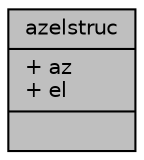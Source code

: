 digraph "azelstruc"
{
 // INTERACTIVE_SVG=YES
  edge [fontname="Helvetica",fontsize="10",labelfontname="Helvetica",labelfontsize="10"];
  node [fontname="Helvetica",fontsize="10",shape=record];
  Node1 [label="{azelstruc\n|+ az\l+ el\l|}",height=0.2,width=0.4,color="black", fillcolor="grey75", style="filled", fontcolor="black"];
}
